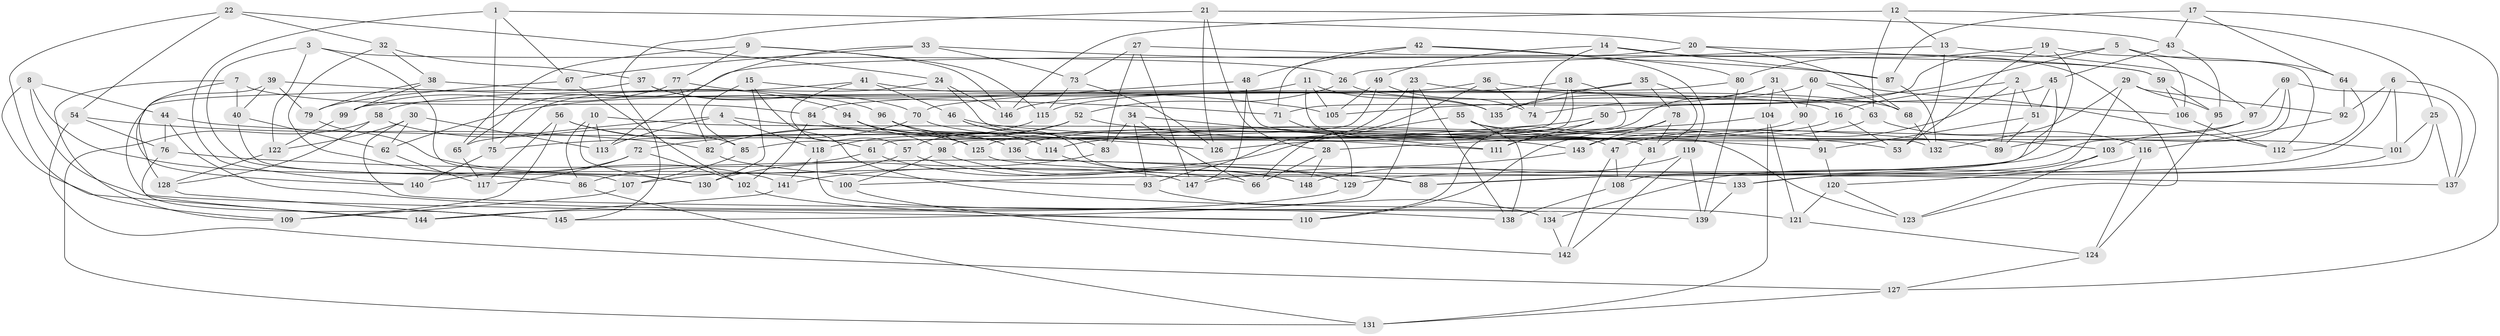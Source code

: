 // coarse degree distribution, {6: 0.5777777777777777, 4: 0.3333333333333333, 5: 0.06666666666666667, 3: 0.022222222222222223}
// Generated by graph-tools (version 1.1) at 2025/24/03/03/25 07:24:23]
// undirected, 148 vertices, 296 edges
graph export_dot {
graph [start="1"]
  node [color=gray90,style=filled];
  1;
  2;
  3;
  4;
  5;
  6;
  7;
  8;
  9;
  10;
  11;
  12;
  13;
  14;
  15;
  16;
  17;
  18;
  19;
  20;
  21;
  22;
  23;
  24;
  25;
  26;
  27;
  28;
  29;
  30;
  31;
  32;
  33;
  34;
  35;
  36;
  37;
  38;
  39;
  40;
  41;
  42;
  43;
  44;
  45;
  46;
  47;
  48;
  49;
  50;
  51;
  52;
  53;
  54;
  55;
  56;
  57;
  58;
  59;
  60;
  61;
  62;
  63;
  64;
  65;
  66;
  67;
  68;
  69;
  70;
  71;
  72;
  73;
  74;
  75;
  76;
  77;
  78;
  79;
  80;
  81;
  82;
  83;
  84;
  85;
  86;
  87;
  88;
  89;
  90;
  91;
  92;
  93;
  94;
  95;
  96;
  97;
  98;
  99;
  100;
  101;
  102;
  103;
  104;
  105;
  106;
  107;
  108;
  109;
  110;
  111;
  112;
  113;
  114;
  115;
  116;
  117;
  118;
  119;
  120;
  121;
  122;
  123;
  124;
  125;
  126;
  127;
  128;
  129;
  130;
  131;
  132;
  133;
  134;
  135;
  136;
  137;
  138;
  139;
  140;
  141;
  142;
  143;
  144;
  145;
  146;
  147;
  148;
  1 -- 67;
  1 -- 75;
  1 -- 140;
  1 -- 20;
  2 -- 16;
  2 -- 89;
  2 -- 47;
  2 -- 51;
  3 -- 130;
  3 -- 122;
  3 -- 26;
  3 -- 86;
  4 -- 143;
  4 -- 118;
  4 -- 113;
  4 -- 65;
  5 -- 106;
  5 -- 105;
  5 -- 64;
  5 -- 71;
  6 -- 88;
  6 -- 92;
  6 -- 137;
  6 -- 101;
  7 -- 84;
  7 -- 109;
  7 -- 140;
  7 -- 40;
  8 -- 109;
  8 -- 144;
  8 -- 100;
  8 -- 44;
  9 -- 115;
  9 -- 146;
  9 -- 65;
  9 -- 77;
  10 -- 130;
  10 -- 47;
  10 -- 113;
  10 -- 86;
  11 -- 123;
  11 -- 62;
  11 -- 105;
  11 -- 135;
  12 -- 146;
  12 -- 25;
  12 -- 13;
  12 -- 63;
  13 -- 97;
  13 -- 26;
  13 -- 53;
  14 -- 87;
  14 -- 49;
  14 -- 123;
  14 -- 74;
  15 -- 121;
  15 -- 130;
  15 -- 16;
  15 -- 85;
  16 -- 28;
  16 -- 53;
  17 -- 64;
  17 -- 43;
  17 -- 87;
  17 -- 127;
  18 -- 84;
  18 -- 61;
  18 -- 98;
  18 -- 126;
  19 -- 53;
  19 -- 112;
  19 -- 100;
  19 -- 80;
  20 -- 65;
  20 -- 59;
  20 -- 68;
  21 -- 43;
  21 -- 145;
  21 -- 28;
  21 -- 126;
  22 -- 54;
  22 -- 24;
  22 -- 144;
  22 -- 32;
  23 -- 68;
  23 -- 93;
  23 -- 145;
  23 -- 138;
  24 -- 75;
  24 -- 146;
  24 -- 81;
  25 -- 137;
  25 -- 133;
  25 -- 101;
  26 -- 52;
  26 -- 63;
  27 -- 73;
  27 -- 83;
  27 -- 59;
  27 -- 147;
  28 -- 148;
  28 -- 66;
  29 -- 108;
  29 -- 92;
  29 -- 132;
  29 -- 95;
  30 -- 62;
  30 -- 122;
  30 -- 113;
  30 -- 139;
  31 -- 104;
  31 -- 90;
  31 -- 110;
  31 -- 74;
  32 -- 141;
  32 -- 38;
  32 -- 37;
  33 -- 87;
  33 -- 73;
  33 -- 113;
  33 -- 67;
  34 -- 93;
  34 -- 111;
  34 -- 66;
  34 -- 83;
  35 -- 81;
  35 -- 115;
  35 -- 135;
  35 -- 78;
  36 -- 66;
  36 -- 146;
  36 -- 74;
  36 -- 106;
  37 -- 70;
  37 -- 110;
  37 -- 96;
  38 -- 99;
  38 -- 94;
  38 -- 79;
  39 -- 79;
  39 -- 40;
  39 -- 71;
  39 -- 128;
  40 -- 107;
  40 -- 62;
  41 -- 46;
  41 -- 57;
  41 -- 135;
  41 -- 58;
  42 -- 71;
  42 -- 119;
  42 -- 80;
  42 -- 48;
  43 -- 45;
  43 -- 95;
  44 -- 53;
  44 -- 76;
  44 -- 138;
  45 -- 88;
  45 -- 51;
  45 -- 50;
  46 -- 91;
  46 -- 88;
  46 -- 83;
  47 -- 142;
  47 -- 108;
  48 -- 70;
  48 -- 132;
  48 -- 147;
  49 -- 85;
  49 -- 74;
  49 -- 105;
  50 -- 75;
  50 -- 111;
  50 -- 125;
  51 -- 89;
  51 -- 91;
  52 -- 89;
  52 -- 57;
  52 -- 82;
  54 -- 76;
  54 -- 82;
  54 -- 127;
  55 -- 101;
  55 -- 103;
  55 -- 141;
  55 -- 138;
  56 -- 125;
  56 -- 109;
  56 -- 61;
  56 -- 117;
  57 -- 107;
  57 -- 129;
  58 -- 85;
  58 -- 128;
  58 -- 131;
  59 -- 95;
  59 -- 106;
  60 -- 112;
  60 -- 90;
  60 -- 135;
  60 -- 68;
  61 -- 86;
  61 -- 66;
  62 -- 117;
  63 -- 110;
  63 -- 116;
  64 -- 112;
  64 -- 92;
  65 -- 117;
  67 -- 79;
  67 -- 102;
  68 -- 132;
  69 -- 137;
  69 -- 89;
  69 -- 97;
  69 -- 129;
  70 -- 72;
  70 -- 111;
  71 -- 129;
  72 -- 117;
  72 -- 140;
  72 -- 102;
  73 -- 115;
  73 -- 126;
  75 -- 140;
  76 -- 88;
  76 -- 145;
  77 -- 105;
  77 -- 99;
  77 -- 82;
  78 -- 81;
  78 -- 143;
  78 -- 111;
  79 -- 147;
  80 -- 99;
  80 -- 139;
  81 -- 108;
  82 -- 93;
  83 -- 130;
  84 -- 136;
  84 -- 102;
  85 -- 107;
  86 -- 131;
  87 -- 132;
  90 -- 91;
  90 -- 136;
  91 -- 120;
  92 -- 116;
  93 -- 134;
  94 -- 136;
  94 -- 114;
  94 -- 98;
  95 -- 124;
  96 -- 114;
  96 -- 126;
  96 -- 125;
  97 -- 103;
  97 -- 143;
  98 -- 148;
  98 -- 100;
  99 -- 122;
  100 -- 142;
  101 -- 134;
  102 -- 110;
  103 -- 123;
  103 -- 133;
  104 -- 131;
  104 -- 121;
  104 -- 114;
  106 -- 112;
  107 -- 109;
  108 -- 138;
  114 -- 148;
  115 -- 118;
  116 -- 124;
  116 -- 120;
  118 -- 141;
  118 -- 134;
  119 -- 139;
  119 -- 148;
  119 -- 142;
  120 -- 123;
  120 -- 121;
  121 -- 124;
  122 -- 128;
  124 -- 127;
  125 -- 133;
  127 -- 131;
  128 -- 145;
  129 -- 144;
  133 -- 139;
  134 -- 142;
  136 -- 137;
  141 -- 144;
  143 -- 147;
}
